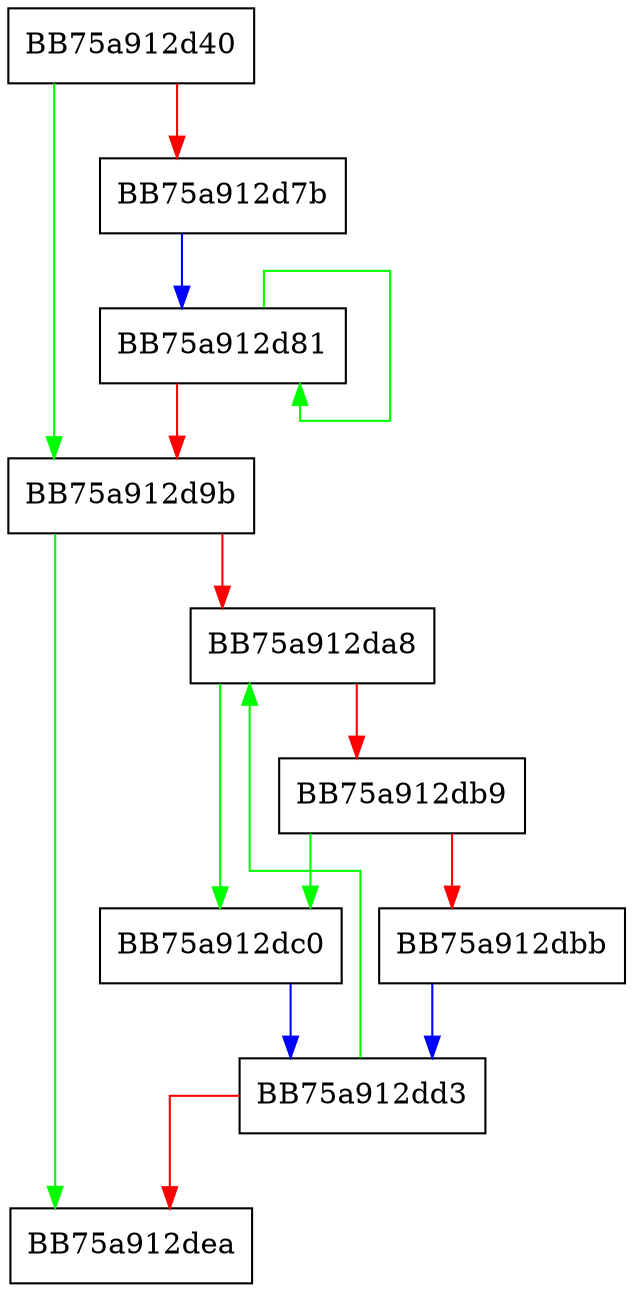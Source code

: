 digraph calculate_output_value {
  node [shape="box"];
  graph [splines=ortho];
  BB75a912d40 -> BB75a912d9b [color="green"];
  BB75a912d40 -> BB75a912d7b [color="red"];
  BB75a912d7b -> BB75a912d81 [color="blue"];
  BB75a912d81 -> BB75a912d81 [color="green"];
  BB75a912d81 -> BB75a912d9b [color="red"];
  BB75a912d9b -> BB75a912dea [color="green"];
  BB75a912d9b -> BB75a912da8 [color="red"];
  BB75a912da8 -> BB75a912dc0 [color="green"];
  BB75a912da8 -> BB75a912db9 [color="red"];
  BB75a912db9 -> BB75a912dc0 [color="green"];
  BB75a912db9 -> BB75a912dbb [color="red"];
  BB75a912dbb -> BB75a912dd3 [color="blue"];
  BB75a912dc0 -> BB75a912dd3 [color="blue"];
  BB75a912dd3 -> BB75a912da8 [color="green"];
  BB75a912dd3 -> BB75a912dea [color="red"];
}
